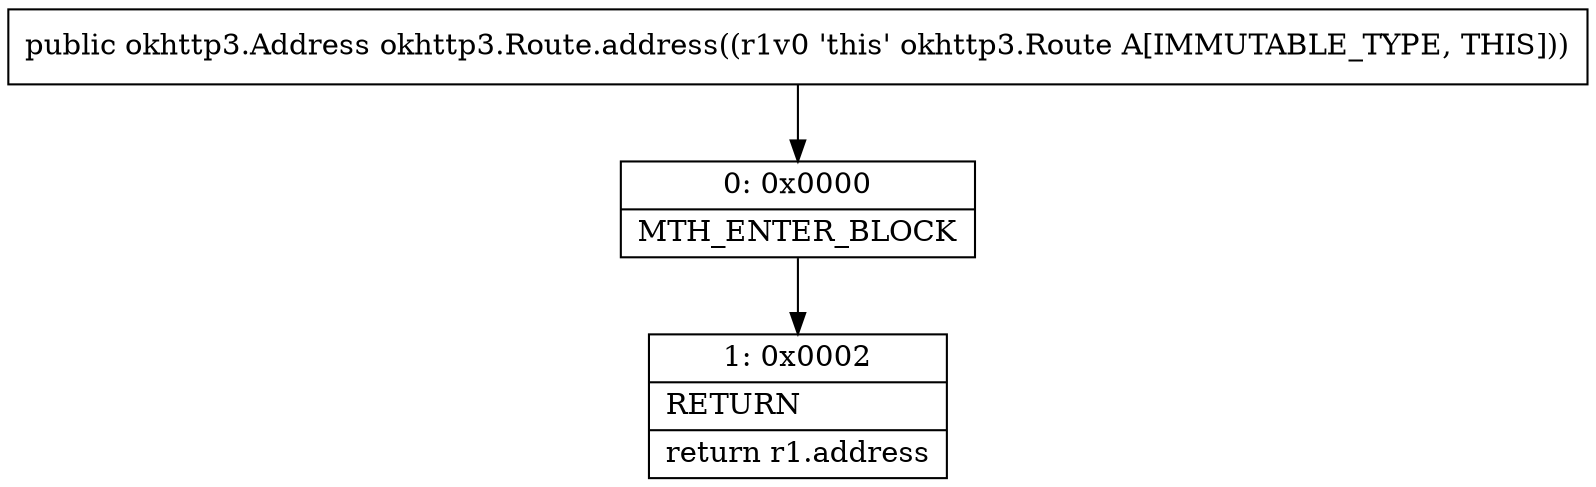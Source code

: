 digraph "CFG forokhttp3.Route.address()Lokhttp3\/Address;" {
Node_0 [shape=record,label="{0\:\ 0x0000|MTH_ENTER_BLOCK\l}"];
Node_1 [shape=record,label="{1\:\ 0x0002|RETURN\l|return r1.address\l}"];
MethodNode[shape=record,label="{public okhttp3.Address okhttp3.Route.address((r1v0 'this' okhttp3.Route A[IMMUTABLE_TYPE, THIS])) }"];
MethodNode -> Node_0;
Node_0 -> Node_1;
}

